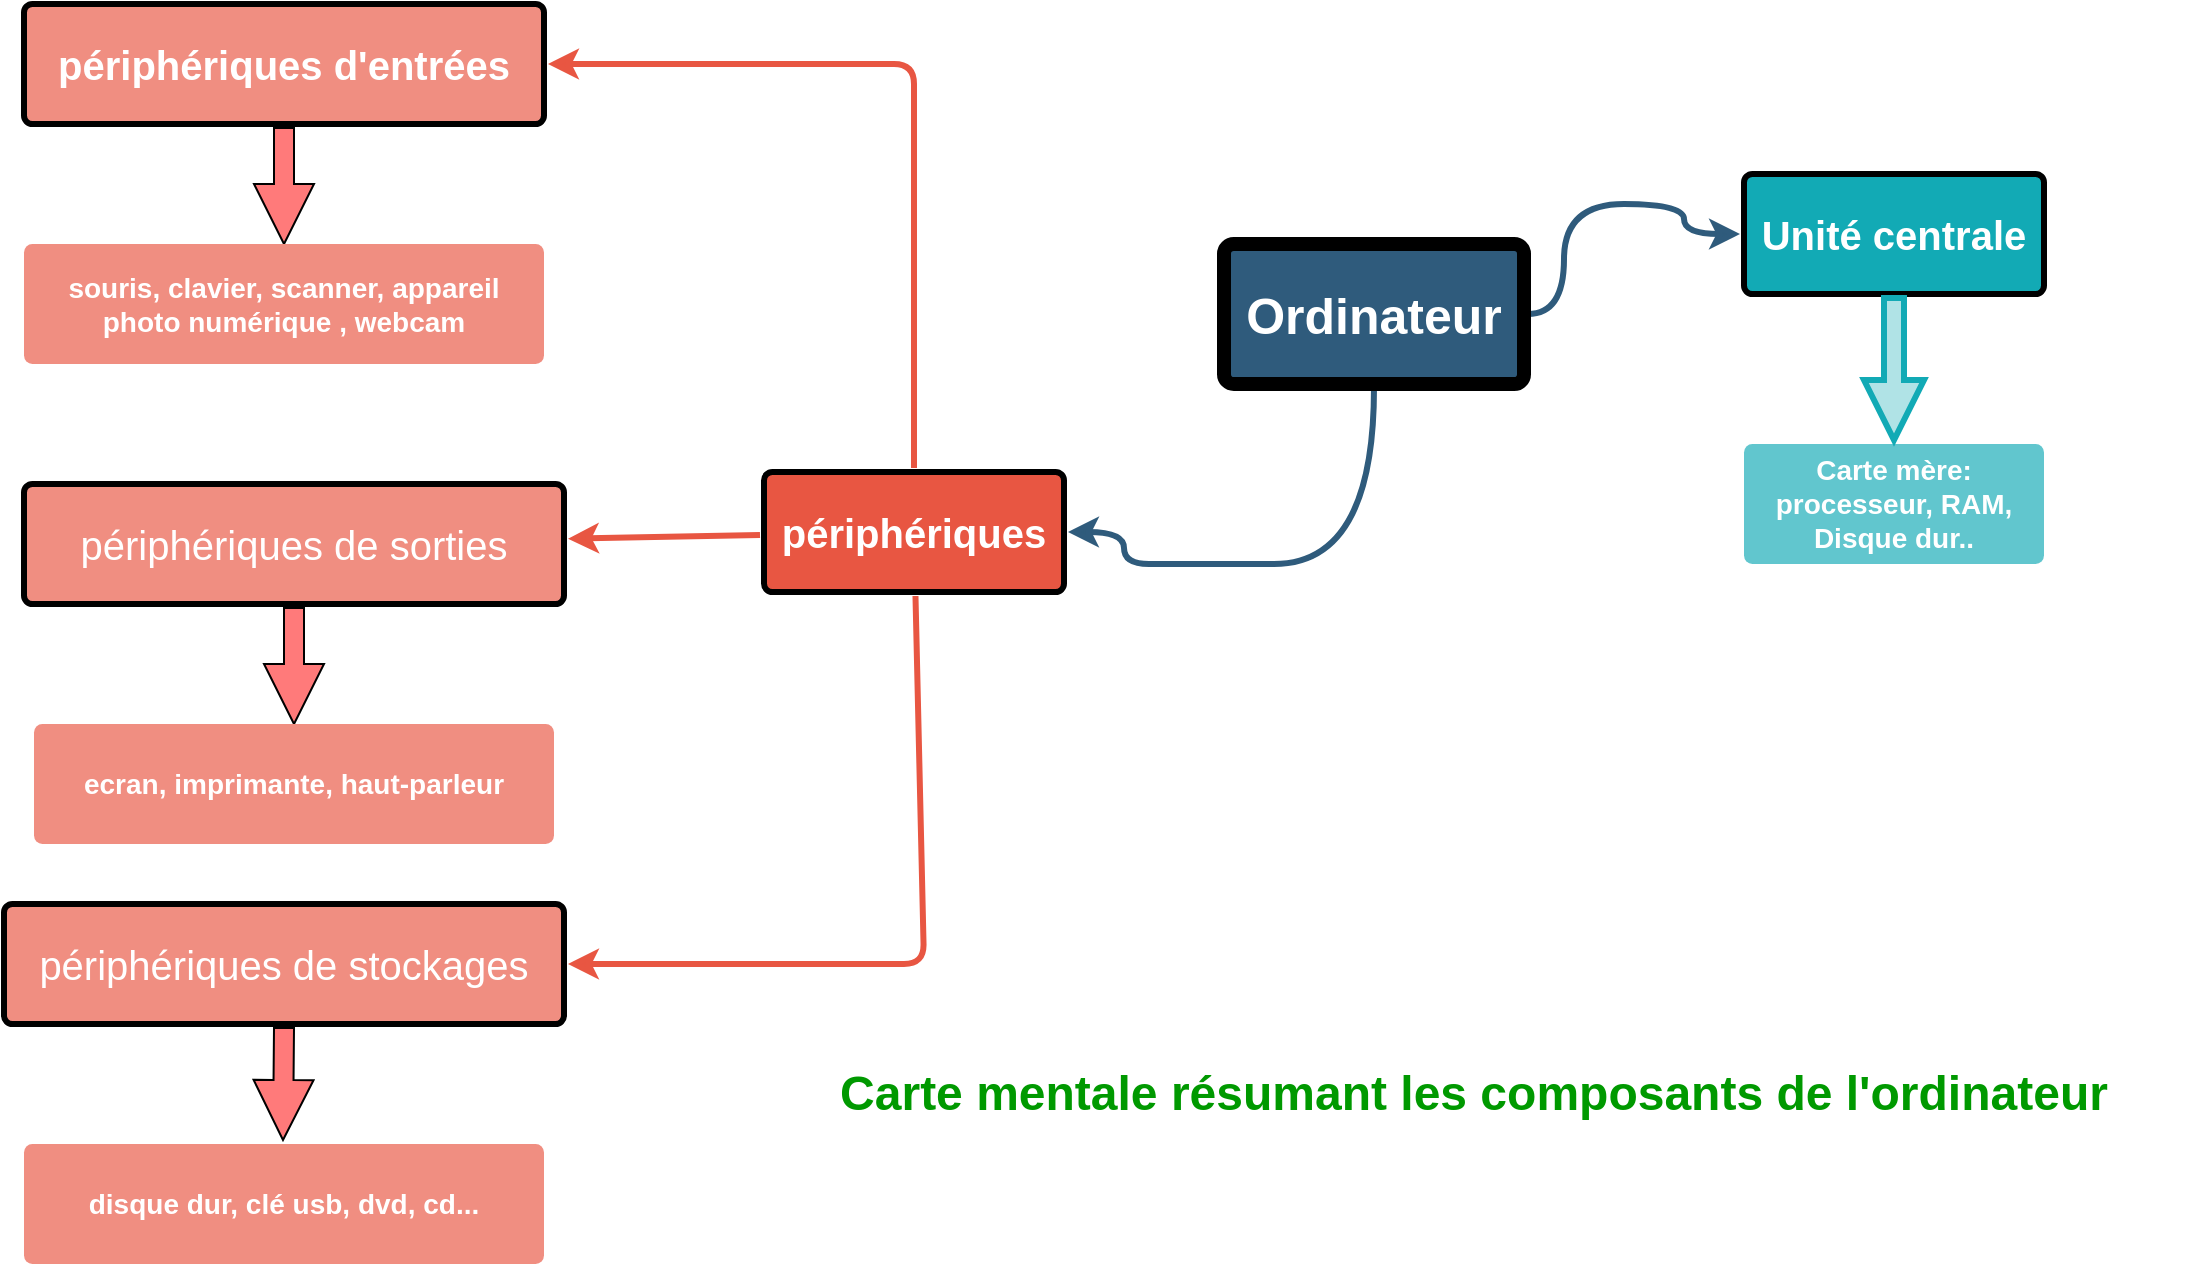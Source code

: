<mxfile version="22.0.4" type="github">
  <diagram id="6a731a19-8d31-9384-78a2-239565b7b9f0" name="Page-1">
    <mxGraphModel dx="1434" dy="774" grid="1" gridSize="10" guides="1" tooltips="1" connect="1" arrows="1" fold="1" page="1" pageScale="1" pageWidth="1169" pageHeight="827" background="none" math="0" shadow="0">
      <root>
        <mxCell id="0" />
        <mxCell id="1" parent="0" />
        <mxCell id="1746" value="" style="edgeStyle=orthogonalEdgeStyle;rounded=0;jumpStyle=none;html=1;shadow=0;labelBackgroundColor=none;startArrow=none;startFill=0;endArrow=classic;endFill=1;jettySize=auto;orthogonalLoop=1;strokeColor=#2F5B7C;strokeWidth=3;fontFamily=Helvetica;fontSize=16;fontColor=#23445D;spacing=5;curved=1;" parent="1" source="1749" target="1771" edge="1">
          <mxGeometry relative="1" as="geometry">
            <Array as="points">
              <mxPoint x="870" y="335" />
              <mxPoint x="870" y="280" />
              <mxPoint x="930" y="280" />
              <mxPoint x="930" y="295" />
            </Array>
          </mxGeometry>
        </mxCell>
        <mxCell id="1748" value="" style="edgeStyle=orthogonalEdgeStyle;rounded=0;jumpStyle=none;html=1;shadow=0;labelBackgroundColor=none;startArrow=none;startFill=0;endArrow=classic;endFill=1;jettySize=auto;orthogonalLoop=1;strokeColor=#2F5B7C;strokeWidth=3;fontFamily=Helvetica;fontSize=16;fontColor=#23445D;spacing=5;curved=1;" parent="1" source="1749" target="1753" edge="1">
          <mxGeometry relative="1" as="geometry">
            <Array as="points">
              <mxPoint x="675" y="460" />
              <mxPoint x="650" y="460" />
              <mxPoint x="650" y="490" />
            </Array>
          </mxGeometry>
        </mxCell>
        <mxCell id="1749" value="Ordinateur" style="rounded=1;whiteSpace=wrap;html=1;shadow=0;labelBackgroundColor=none;strokeColor=default;strokeWidth=7;fillColor=#2F5B7C;fontFamily=Helvetica;fontSize=25;fontColor=#FFFFFF;align=center;fontStyle=1;spacing=5;arcSize=7;perimeterSpacing=2;" parent="1" vertex="1">
          <mxGeometry x="700" y="300" width="150" height="70" as="geometry" />
        </mxCell>
        <mxCell id="1750" value="" style="edgeStyle=none;rounded=1;jumpStyle=none;html=1;shadow=0;labelBackgroundColor=none;startArrow=none;startFill=0;jettySize=auto;orthogonalLoop=1;strokeColor=#E85642;strokeWidth=3;fontFamily=Helvetica;fontSize=14;fontColor=#FFFFFF;spacing=5;fontStyle=1;fillColor=#b0e3e6;" parent="1" source="1753" target="1756" edge="1">
          <mxGeometry relative="1" as="geometry">
            <Array as="points">
              <mxPoint x="545" y="210" />
            </Array>
          </mxGeometry>
        </mxCell>
        <mxCell id="1751" value="" style="edgeStyle=none;rounded=1;jumpStyle=none;html=1;shadow=0;labelBackgroundColor=none;startArrow=none;startFill=0;jettySize=auto;orthogonalLoop=1;strokeColor=#E85642;strokeWidth=3;fontFamily=Helvetica;fontSize=14;fontColor=#FFFFFF;spacing=5;fontStyle=1;fillColor=#b0e3e6;" parent="1" source="1753" target="1755" edge="1">
          <mxGeometry relative="1" as="geometry" />
        </mxCell>
        <mxCell id="1752" value="" style="edgeStyle=none;rounded=1;jumpStyle=none;html=1;shadow=0;labelBackgroundColor=none;startArrow=none;startFill=0;jettySize=auto;orthogonalLoop=1;strokeColor=#E85642;strokeWidth=3;fontFamily=Helvetica;fontSize=14;fontColor=#FFFFFF;spacing=5;fontStyle=1;fillColor=#b0e3e6;" parent="1" source="1753" target="1754" edge="1">
          <mxGeometry relative="1" as="geometry">
            <Array as="points">
              <mxPoint x="550" y="660" />
            </Array>
          </mxGeometry>
        </mxCell>
        <mxCell id="1753" value="périphériques" style="rounded=1;whiteSpace=wrap;html=1;shadow=0;labelBackgroundColor=none;strokeColor=default;strokeWidth=3;fillColor=#e85642;fontFamily=Helvetica;fontSize=20;fontColor=#FFFFFF;align=center;spacing=5;fontStyle=1;arcSize=7;perimeterSpacing=2;" parent="1" vertex="1">
          <mxGeometry x="470" y="414" width="150" height="60" as="geometry" />
        </mxCell>
        <mxCell id="1754" value="périphériques de stockages" style="rounded=1;whiteSpace=wrap;html=1;shadow=0;labelBackgroundColor=none;strokeColor=default;strokeWidth=3;fillColor=#f08e81;fontFamily=Helvetica;fontSize=20;fontColor=#FFFFFF;align=center;spacing=5;fontStyle=0;arcSize=7;perimeterSpacing=2;" parent="1" vertex="1">
          <mxGeometry x="90" y="630" width="280" height="60" as="geometry" />
        </mxCell>
        <mxCell id="1755" value="périphériques de sorties" style="rounded=1;whiteSpace=wrap;html=1;shadow=0;labelBackgroundColor=none;strokeColor=default;strokeWidth=3;fillColor=#f08e81;fontFamily=Helvetica;fontSize=20;fontColor=#FFFFFF;align=center;spacing=5;fontStyle=0;arcSize=7;perimeterSpacing=2;" parent="1" vertex="1">
          <mxGeometry x="100" y="420" width="270" height="60" as="geometry" />
        </mxCell>
        <mxCell id="1756" value="périphériques d&#39;entrées" style="rounded=1;whiteSpace=wrap;html=1;shadow=0;labelBackgroundColor=none;strokeColor=default;strokeWidth=3;fillColor=#f08e81;fontFamily=Helvetica;fontSize=20;fontColor=#FFFFFF;align=center;spacing=5;fontStyle=1;arcSize=7;perimeterSpacing=2;" parent="1" vertex="1">
          <mxGeometry x="100" y="180" width="260" height="60" as="geometry" />
        </mxCell>
        <mxCell id="1771" value="Unité centrale" style="rounded=1;whiteSpace=wrap;html=1;shadow=0;labelBackgroundColor=none;strokeColor=default;strokeWidth=3;fillColor=#12aab5;fontFamily=Helvetica;fontSize=20;fontColor=#FFFFFF;align=center;spacing=5;fontStyle=1;arcSize=7;perimeterSpacing=2;labelBorderColor=none;glass=0;" parent="1" vertex="1">
          <mxGeometry x="960" y="265.0" width="150" height="60" as="geometry" />
        </mxCell>
        <mxCell id="1772" value="Carte mère:&lt;br&gt;processeur, RAM, Disque dur.." style="rounded=1;whiteSpace=wrap;html=1;shadow=0;labelBackgroundColor=none;strokeColor=none;strokeWidth=3;fillColor=#61c6ce;fontFamily=Helvetica;fontSize=14;fontColor=#FFFFFF;align=center;spacing=5;fontStyle=1;arcSize=7;perimeterSpacing=2;" parent="1" vertex="1">
          <mxGeometry x="960" y="400" width="150" height="60" as="geometry" />
        </mxCell>
        <mxCell id="1773" value="" style="rounded=1;jumpStyle=none;html=1;shadow=0;labelBackgroundColor=none;startArrow=none;startFill=0;jettySize=auto;orthogonalLoop=1;strokeColor=#12AAB5;strokeWidth=3;fontFamily=Helvetica;fontSize=14;fontColor=#FFFFFF;spacing=5;fontStyle=1;fillColor=#b0e3e6;shape=arrow;gradientColor=none;" parent="1" source="1771" target="1772" edge="1">
          <mxGeometry relative="1" as="geometry">
            <mxPoint x="1040" y="390" as="targetPoint" />
          </mxGeometry>
        </mxCell>
        <mxCell id="JxR50IXifWo3DNcb5trE-1781" value="" style="edgeStyle=none;orthogonalLoop=1;jettySize=auto;html=1;rounded=0;exitX=0.5;exitY=1;exitDx=0;exitDy=0;shape=arrow;strokeColor=default;fillColor=#FF7A7A;" edge="1" parent="1" source="1756">
          <mxGeometry width="80" relative="1" as="geometry">
            <mxPoint x="730" y="530" as="sourcePoint" />
            <mxPoint x="230" y="300" as="targetPoint" />
            <Array as="points" />
          </mxGeometry>
        </mxCell>
        <mxCell id="JxR50IXifWo3DNcb5trE-1784" value="" style="edgeStyle=none;orthogonalLoop=1;jettySize=auto;html=1;rounded=0;exitX=0.5;exitY=1;exitDx=0;exitDy=0;shape=arrow;strokeColor=#000000;fillColor=#FF7A7A;" edge="1" parent="1" source="1754">
          <mxGeometry width="80" relative="1" as="geometry">
            <mxPoint x="229.5" y="690" as="sourcePoint" />
            <mxPoint x="229.5" y="748" as="targetPoint" />
            <Array as="points" />
          </mxGeometry>
        </mxCell>
        <mxCell id="JxR50IXifWo3DNcb5trE-1785" value="" style="edgeStyle=none;orthogonalLoop=1;jettySize=auto;html=1;rounded=0;shape=arrow;strokeColor=#000000;fillColor=#FF7A7A;exitX=0.5;exitY=1;exitDx=0;exitDy=0;" edge="1" parent="1" source="1755">
          <mxGeometry width="80" relative="1" as="geometry">
            <mxPoint x="210" y="540" as="sourcePoint" />
            <mxPoint x="235" y="540" as="targetPoint" />
            <Array as="points" />
          </mxGeometry>
        </mxCell>
        <mxCell id="JxR50IXifWo3DNcb5trE-1786" value="souris, clavier, scanner, appareil photo numérique , webcam" style="rounded=1;whiteSpace=wrap;html=1;shadow=0;labelBackgroundColor=none;strokeColor=none;strokeWidth=3;fillColor=#f08e81;fontFamily=Helvetica;fontSize=14;fontColor=#FFFFFF;align=center;spacing=5;fontStyle=1;arcSize=7;perimeterSpacing=2;" vertex="1" parent="1">
          <mxGeometry x="100" y="300" width="260" height="60" as="geometry" />
        </mxCell>
        <mxCell id="JxR50IXifWo3DNcb5trE-1787" value="ecran, imprimante, haut-parleur" style="rounded=1;whiteSpace=wrap;html=1;shadow=0;labelBackgroundColor=none;strokeColor=none;strokeWidth=3;fillColor=#f08e81;fontFamily=Helvetica;fontSize=14;fontColor=#FFFFFF;align=center;spacing=5;fontStyle=1;arcSize=7;perimeterSpacing=2;" vertex="1" parent="1">
          <mxGeometry x="105" y="540" width="260" height="60" as="geometry" />
        </mxCell>
        <mxCell id="JxR50IXifWo3DNcb5trE-1788" value="disque dur, clé usb, dvd, cd..." style="rounded=1;whiteSpace=wrap;html=1;shadow=0;labelBackgroundColor=none;strokeColor=none;strokeWidth=3;fillColor=#f08e81;fontFamily=Helvetica;fontSize=14;fontColor=#FFFFFF;align=center;spacing=5;fontStyle=1;arcSize=7;perimeterSpacing=2;" vertex="1" parent="1">
          <mxGeometry x="100" y="750" width="260" height="60" as="geometry" />
        </mxCell>
        <mxCell id="JxR50IXifWo3DNcb5trE-1789" value="&lt;h1 style=&quot;line-height: 120%;&quot;&gt;&lt;b&gt;&lt;font color=&quot;#009900&quot;&gt;Carte mentale résumant les composants de l&#39;ordinateur&lt;/font&gt;&lt;/b&gt;&lt;/h1&gt;" style="text;strokeColor=none;align=center;fillColor=none;html=1;verticalAlign=middle;whiteSpace=wrap;rounded=0;glass=0;shadow=0;" vertex="1" parent="1">
          <mxGeometry x="470" y="710" width="710" height="30" as="geometry" />
        </mxCell>
      </root>
    </mxGraphModel>
  </diagram>
</mxfile>
